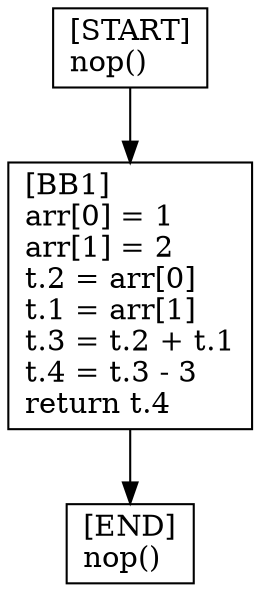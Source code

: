 digraph {
  node [shape=box]
  END [label="[END]\lnop()\l"];
  START [label="[START]\lnop()\l"];
  BB1 [label="[BB1]\larr[0] = 1\larr[1] = 2\lt.2 = arr[0]\lt.1 = arr[1]\lt.3 = t.2 + t.1\lt.4 = t.3 - 3\lreturn t.4\l"];
  BB1 -> END;
  START -> BB1;
}
